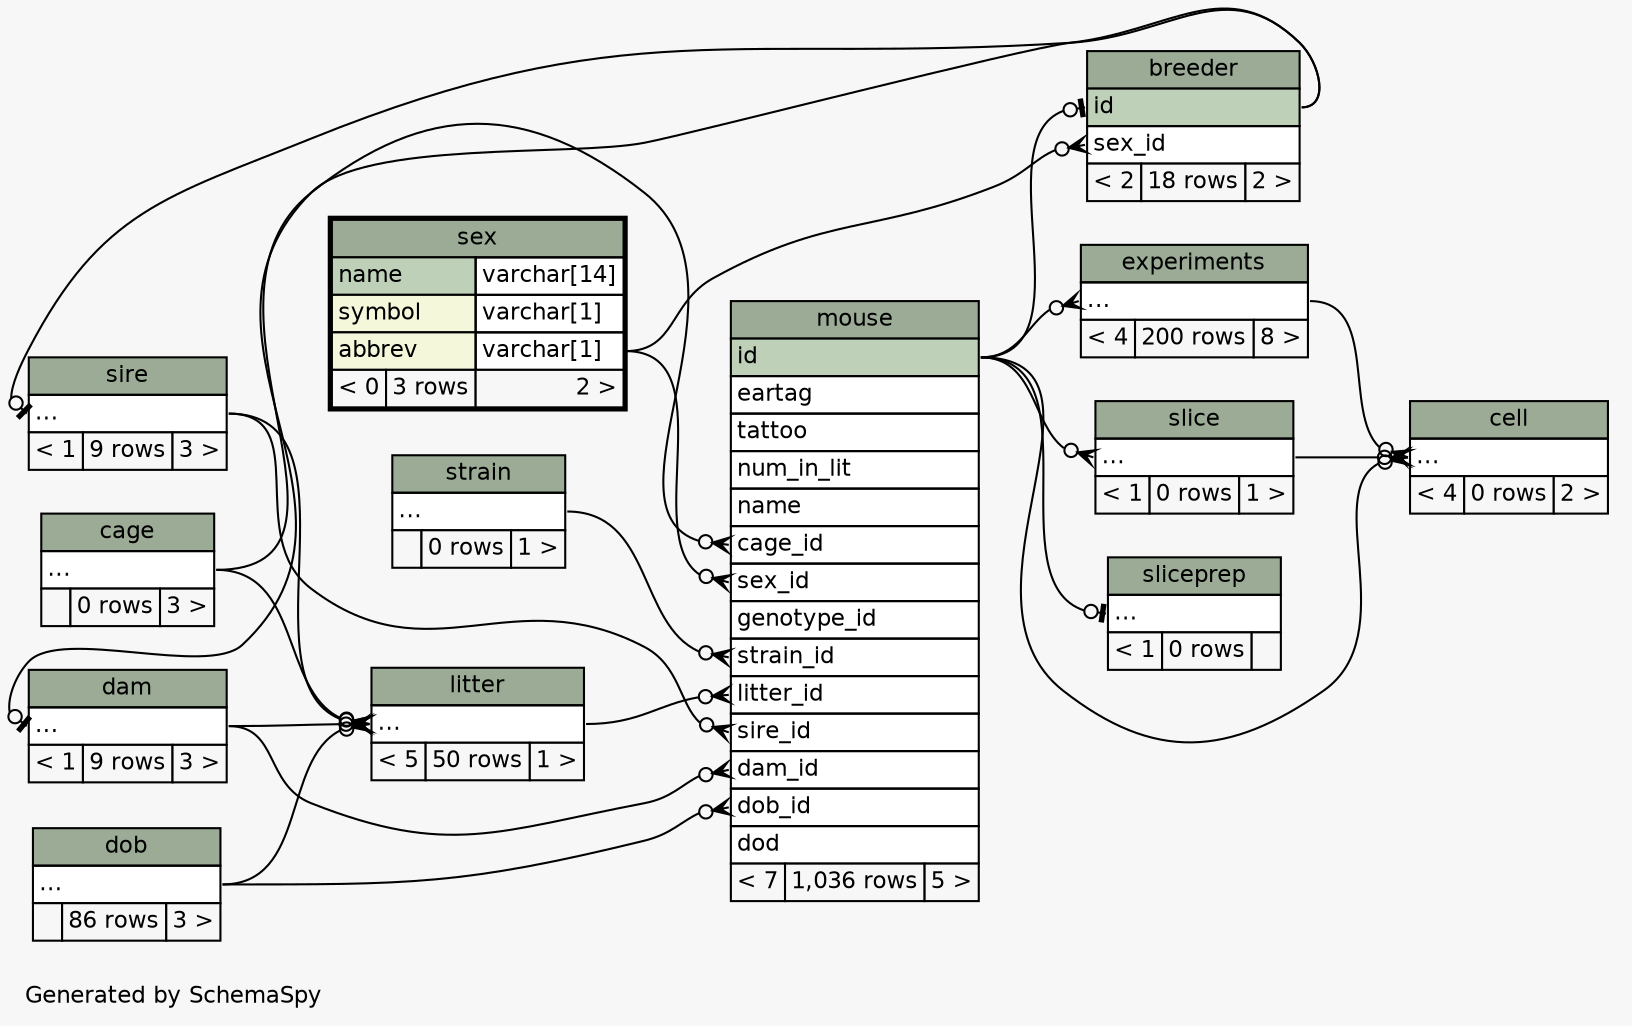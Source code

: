 // dot 2.32.0 on Windows 7 6.1
// SchemaSpy rev 590
digraph "twoDegreesRelationshipsDiagram" {
  graph [
    rankdir="RL"
    bgcolor="#f7f7f7"
    label="\nGenerated by SchemaSpy"
    labeljust="l"
    nodesep="0.18"
    ranksep="0.46"
    fontname="Helvetica"
    fontsize="11"
  ];
  node [
    fontname="Helvetica"
    fontsize="11"
    shape="plaintext"
  ];
  edge [
    arrowsize="0.8"
  ];
  "breeder":"id":w -> "mouse":"id":e [arrowhead=none dir=back arrowtail=teeodot];
  "breeder":"sex_id":w -> "sex":"abbrev.type":e [arrowhead=none dir=back arrowtail=crowodot];
  "cell":"elipses":w -> "experiments":"elipses":e [arrowhead=none dir=back arrowtail=crowodot];
  "cell":"elipses":w -> "mouse":"id":e [arrowhead=none dir=back arrowtail=crowodot];
  "cell":"elipses":w -> "slice":"elipses":e [arrowhead=none dir=back arrowtail=crowodot];
  "dam":"elipses":w -> "breeder":"id":e [arrowhead=none dir=back arrowtail=teeodot];
  "experiments":"elipses":w -> "mouse":"id":e [arrowhead=none dir=back arrowtail=crowodot];
  "litter":"elipses":w -> "cage":"elipses":e [arrowhead=none dir=back arrowtail=crowodot];
  "litter":"elipses":w -> "dam":"elipses":e [arrowhead=none dir=back arrowtail=crowodot];
  "litter":"elipses":w -> "dob":"elipses":e [arrowhead=none dir=back arrowtail=crowodot];
  "litter":"elipses":w -> "sire":"elipses":e [arrowhead=none dir=back arrowtail=crowodot];
  "mouse":"cage_id":w -> "cage":"elipses":e [arrowhead=none dir=back arrowtail=crowodot];
  "mouse":"dam_id":w -> "dam":"elipses":e [arrowhead=none dir=back arrowtail=crowodot];
  "mouse":"dob_id":w -> "dob":"elipses":e [arrowhead=none dir=back arrowtail=crowodot];
  "mouse":"litter_id":w -> "litter":"elipses":e [arrowhead=none dir=back arrowtail=crowodot];
  "mouse":"sex_id":w -> "sex":"abbrev.type":e [arrowhead=none dir=back arrowtail=crowodot];
  "mouse":"sire_id":w -> "sire":"elipses":e [arrowhead=none dir=back arrowtail=crowodot];
  "mouse":"strain_id":w -> "strain":"elipses":e [arrowhead=none dir=back arrowtail=crowodot];
  "sire":"elipses":w -> "breeder":"id":e [arrowhead=none dir=back arrowtail=teeodot];
  "slice":"elipses":w -> "mouse":"id":e [arrowhead=none dir=back arrowtail=crowodot];
  "sliceprep":"elipses":w -> "mouse":"id":e [arrowhead=none dir=back arrowtail=teeodot];
  "breeder" [
    label=<
    <TABLE BORDER="0" CELLBORDER="1" CELLSPACING="0" BGCOLOR="#ffffff">
      <TR><TD COLSPAN="3" BGCOLOR="#9bab96" ALIGN="CENTER">breeder</TD></TR>
      <TR><TD PORT="id" COLSPAN="3" BGCOLOR="#bed1b8" ALIGN="LEFT">id</TD></TR>
      <TR><TD PORT="sex_id" COLSPAN="3" ALIGN="LEFT">sex_id</TD></TR>
      <TR><TD ALIGN="LEFT" BGCOLOR="#f7f7f7">&lt; 2</TD><TD ALIGN="RIGHT" BGCOLOR="#f7f7f7">18 rows</TD><TD ALIGN="RIGHT" BGCOLOR="#f7f7f7">2 &gt;</TD></TR>
    </TABLE>>
    URL="breeder.html"
    tooltip="breeder"
  ];
  "cage" [
    label=<
    <TABLE BORDER="0" CELLBORDER="1" CELLSPACING="0" BGCOLOR="#ffffff">
      <TR><TD COLSPAN="3" BGCOLOR="#9bab96" ALIGN="CENTER">cage</TD></TR>
      <TR><TD PORT="elipses" COLSPAN="3" ALIGN="LEFT">...</TD></TR>
      <TR><TD ALIGN="LEFT" BGCOLOR="#f7f7f7">  </TD><TD ALIGN="RIGHT" BGCOLOR="#f7f7f7">0 rows</TD><TD ALIGN="RIGHT" BGCOLOR="#f7f7f7">3 &gt;</TD></TR>
    </TABLE>>
    URL="cage.html"
    tooltip="cage"
  ];
  "cell" [
    label=<
    <TABLE BORDER="0" CELLBORDER="1" CELLSPACING="0" BGCOLOR="#ffffff">
      <TR><TD COLSPAN="3" BGCOLOR="#9bab96" ALIGN="CENTER">cell</TD></TR>
      <TR><TD PORT="elipses" COLSPAN="3" ALIGN="LEFT">...</TD></TR>
      <TR><TD ALIGN="LEFT" BGCOLOR="#f7f7f7">&lt; 4</TD><TD ALIGN="RIGHT" BGCOLOR="#f7f7f7">0 rows</TD><TD ALIGN="RIGHT" BGCOLOR="#f7f7f7">2 &gt;</TD></TR>
    </TABLE>>
    URL="cell.html"
    tooltip="cell"
  ];
  "dam" [
    label=<
    <TABLE BORDER="0" CELLBORDER="1" CELLSPACING="0" BGCOLOR="#ffffff">
      <TR><TD COLSPAN="3" BGCOLOR="#9bab96" ALIGN="CENTER">dam</TD></TR>
      <TR><TD PORT="elipses" COLSPAN="3" ALIGN="LEFT">...</TD></TR>
      <TR><TD ALIGN="LEFT" BGCOLOR="#f7f7f7">&lt; 1</TD><TD ALIGN="RIGHT" BGCOLOR="#f7f7f7">9 rows</TD><TD ALIGN="RIGHT" BGCOLOR="#f7f7f7">3 &gt;</TD></TR>
    </TABLE>>
    URL="dam.html"
    tooltip="dam"
  ];
  "dob" [
    label=<
    <TABLE BORDER="0" CELLBORDER="1" CELLSPACING="0" BGCOLOR="#ffffff">
      <TR><TD COLSPAN="3" BGCOLOR="#9bab96" ALIGN="CENTER">dob</TD></TR>
      <TR><TD PORT="elipses" COLSPAN="3" ALIGN="LEFT">...</TD></TR>
      <TR><TD ALIGN="LEFT" BGCOLOR="#f7f7f7">  </TD><TD ALIGN="RIGHT" BGCOLOR="#f7f7f7">86 rows</TD><TD ALIGN="RIGHT" BGCOLOR="#f7f7f7">3 &gt;</TD></TR>
    </TABLE>>
    URL="dob.html"
    tooltip="dob"
  ];
  "experiments" [
    label=<
    <TABLE BORDER="0" CELLBORDER="1" CELLSPACING="0" BGCOLOR="#ffffff">
      <TR><TD COLSPAN="3" BGCOLOR="#9bab96" ALIGN="CENTER">experiments</TD></TR>
      <TR><TD PORT="elipses" COLSPAN="3" ALIGN="LEFT">...</TD></TR>
      <TR><TD ALIGN="LEFT" BGCOLOR="#f7f7f7">&lt; 4</TD><TD ALIGN="RIGHT" BGCOLOR="#f7f7f7">200 rows</TD><TD ALIGN="RIGHT" BGCOLOR="#f7f7f7">8 &gt;</TD></TR>
    </TABLE>>
    URL="experiments.html"
    tooltip="experiments"
  ];
  "litter" [
    label=<
    <TABLE BORDER="0" CELLBORDER="1" CELLSPACING="0" BGCOLOR="#ffffff">
      <TR><TD COLSPAN="3" BGCOLOR="#9bab96" ALIGN="CENTER">litter</TD></TR>
      <TR><TD PORT="elipses" COLSPAN="3" ALIGN="LEFT">...</TD></TR>
      <TR><TD ALIGN="LEFT" BGCOLOR="#f7f7f7">&lt; 5</TD><TD ALIGN="RIGHT" BGCOLOR="#f7f7f7">50 rows</TD><TD ALIGN="RIGHT" BGCOLOR="#f7f7f7">1 &gt;</TD></TR>
    </TABLE>>
    URL="litter.html"
    tooltip="litter"
  ];
  "mouse" [
    label=<
    <TABLE BORDER="0" CELLBORDER="1" CELLSPACING="0" BGCOLOR="#ffffff">
      <TR><TD COLSPAN="3" BGCOLOR="#9bab96" ALIGN="CENTER">mouse</TD></TR>
      <TR><TD PORT="id" COLSPAN="3" BGCOLOR="#bed1b8" ALIGN="LEFT">id</TD></TR>
      <TR><TD PORT="eartag" COLSPAN="3" ALIGN="LEFT">eartag</TD></TR>
      <TR><TD PORT="tattoo" COLSPAN="3" ALIGN="LEFT">tattoo</TD></TR>
      <TR><TD PORT="num_in_lit" COLSPAN="3" ALIGN="LEFT">num_in_lit</TD></TR>
      <TR><TD PORT="name" COLSPAN="3" ALIGN="LEFT">name</TD></TR>
      <TR><TD PORT="cage_id" COLSPAN="3" ALIGN="LEFT">cage_id</TD></TR>
      <TR><TD PORT="sex_id" COLSPAN="3" ALIGN="LEFT">sex_id</TD></TR>
      <TR><TD PORT="genotype_id" COLSPAN="3" ALIGN="LEFT">genotype_id</TD></TR>
      <TR><TD PORT="strain_id" COLSPAN="3" ALIGN="LEFT">strain_id</TD></TR>
      <TR><TD PORT="litter_id" COLSPAN="3" ALIGN="LEFT">litter_id</TD></TR>
      <TR><TD PORT="sire_id" COLSPAN="3" ALIGN="LEFT">sire_id</TD></TR>
      <TR><TD PORT="dam_id" COLSPAN="3" ALIGN="LEFT">dam_id</TD></TR>
      <TR><TD PORT="dob_id" COLSPAN="3" ALIGN="LEFT">dob_id</TD></TR>
      <TR><TD PORT="dod" COLSPAN="3" ALIGN="LEFT">dod</TD></TR>
      <TR><TD ALIGN="LEFT" BGCOLOR="#f7f7f7">&lt; 7</TD><TD ALIGN="RIGHT" BGCOLOR="#f7f7f7">1,036 rows</TD><TD ALIGN="RIGHT" BGCOLOR="#f7f7f7">5 &gt;</TD></TR>
    </TABLE>>
    URL="mouse.html"
    tooltip="mouse"
  ];
  "sex" [
    label=<
    <TABLE BORDER="2" CELLBORDER="1" CELLSPACING="0" BGCOLOR="#ffffff">
      <TR><TD COLSPAN="3" BGCOLOR="#9bab96" ALIGN="CENTER">sex</TD></TR>
      <TR><TD PORT="name" COLSPAN="2" BGCOLOR="#bed1b8" ALIGN="LEFT">name</TD><TD PORT="name.type" ALIGN="LEFT">varchar[14]</TD></TR>
      <TR><TD PORT="symbol" COLSPAN="2" BGCOLOR="#f4f7da" ALIGN="LEFT">symbol</TD><TD PORT="symbol.type" ALIGN="LEFT">varchar[1]</TD></TR>
      <TR><TD PORT="abbrev" COLSPAN="2" BGCOLOR="#f4f7da" ALIGN="LEFT">abbrev</TD><TD PORT="abbrev.type" ALIGN="LEFT">varchar[1]</TD></TR>
      <TR><TD ALIGN="LEFT" BGCOLOR="#f7f7f7">&lt; 0</TD><TD ALIGN="RIGHT" BGCOLOR="#f7f7f7">3 rows</TD><TD ALIGN="RIGHT" BGCOLOR="#f7f7f7">2 &gt;</TD></TR>
    </TABLE>>
    URL="sex.html"
    tooltip="sex"
  ];
  "sire" [
    label=<
    <TABLE BORDER="0" CELLBORDER="1" CELLSPACING="0" BGCOLOR="#ffffff">
      <TR><TD COLSPAN="3" BGCOLOR="#9bab96" ALIGN="CENTER">sire</TD></TR>
      <TR><TD PORT="elipses" COLSPAN="3" ALIGN="LEFT">...</TD></TR>
      <TR><TD ALIGN="LEFT" BGCOLOR="#f7f7f7">&lt; 1</TD><TD ALIGN="RIGHT" BGCOLOR="#f7f7f7">9 rows</TD><TD ALIGN="RIGHT" BGCOLOR="#f7f7f7">3 &gt;</TD></TR>
    </TABLE>>
    URL="sire.html"
    tooltip="sire"
  ];
  "slice" [
    label=<
    <TABLE BORDER="0" CELLBORDER="1" CELLSPACING="0" BGCOLOR="#ffffff">
      <TR><TD COLSPAN="3" BGCOLOR="#9bab96" ALIGN="CENTER">slice</TD></TR>
      <TR><TD PORT="elipses" COLSPAN="3" ALIGN="LEFT">...</TD></TR>
      <TR><TD ALIGN="LEFT" BGCOLOR="#f7f7f7">&lt; 1</TD><TD ALIGN="RIGHT" BGCOLOR="#f7f7f7">0 rows</TD><TD ALIGN="RIGHT" BGCOLOR="#f7f7f7">1 &gt;</TD></TR>
    </TABLE>>
    URL="slice.html"
    tooltip="slice"
  ];
  "sliceprep" [
    label=<
    <TABLE BORDER="0" CELLBORDER="1" CELLSPACING="0" BGCOLOR="#ffffff">
      <TR><TD COLSPAN="3" BGCOLOR="#9bab96" ALIGN="CENTER">sliceprep</TD></TR>
      <TR><TD PORT="elipses" COLSPAN="3" ALIGN="LEFT">...</TD></TR>
      <TR><TD ALIGN="LEFT" BGCOLOR="#f7f7f7">&lt; 1</TD><TD ALIGN="RIGHT" BGCOLOR="#f7f7f7">0 rows</TD><TD ALIGN="RIGHT" BGCOLOR="#f7f7f7">  </TD></TR>
    </TABLE>>
    URL="sliceprep.html"
    tooltip="sliceprep"
  ];
  "strain" [
    label=<
    <TABLE BORDER="0" CELLBORDER="1" CELLSPACING="0" BGCOLOR="#ffffff">
      <TR><TD COLSPAN="3" BGCOLOR="#9bab96" ALIGN="CENTER">strain</TD></TR>
      <TR><TD PORT="elipses" COLSPAN="3" ALIGN="LEFT">...</TD></TR>
      <TR><TD ALIGN="LEFT" BGCOLOR="#f7f7f7">  </TD><TD ALIGN="RIGHT" BGCOLOR="#f7f7f7">0 rows</TD><TD ALIGN="RIGHT" BGCOLOR="#f7f7f7">1 &gt;</TD></TR>
    </TABLE>>
    URL="strain.html"
    tooltip="strain"
  ];
}
